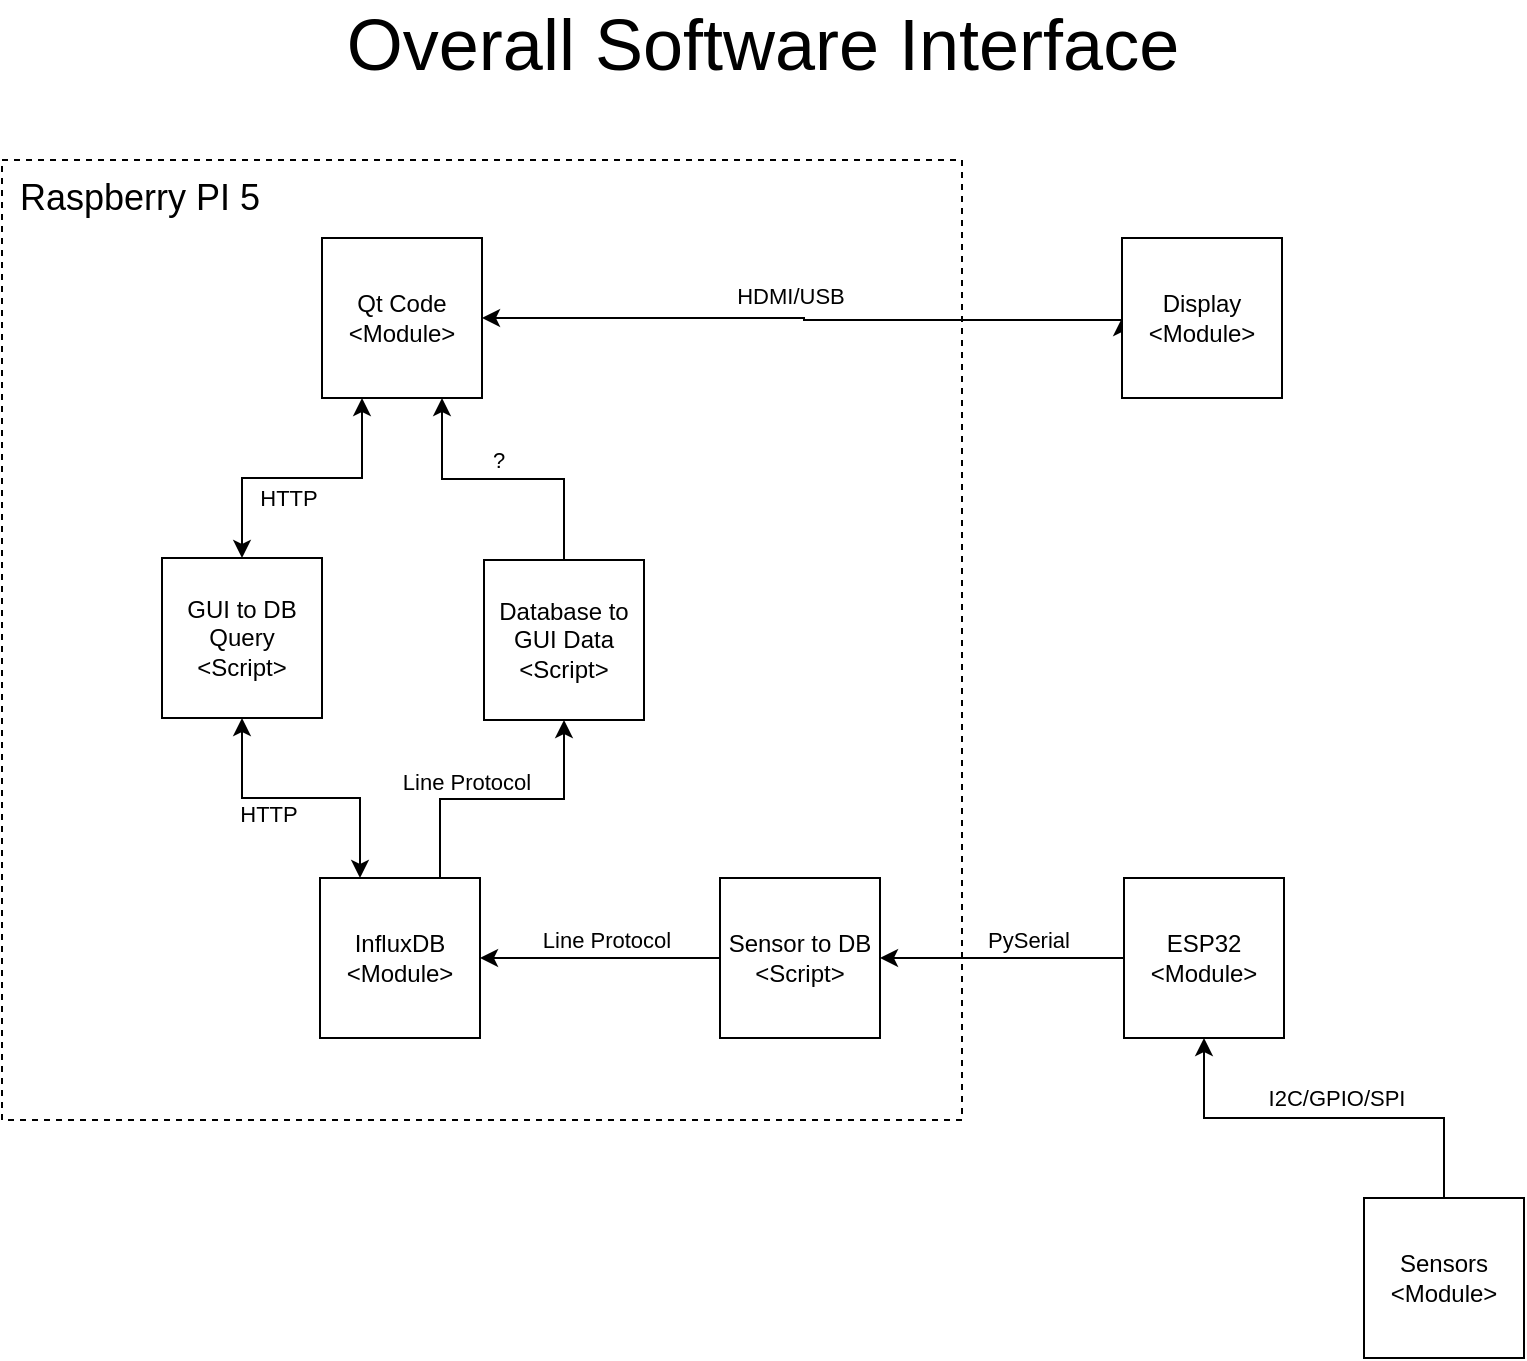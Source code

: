 <mxfile version="26.2.9">
  <diagram name="Page-1" id="HhNXI8WZJUnv4hM9NlqA">
    <mxGraphModel dx="1467" dy="644" grid="1" gridSize="10" guides="1" tooltips="1" connect="1" arrows="1" fold="1" page="1" pageScale="1" pageWidth="827" pageHeight="1169" math="0" shadow="0">
      <root>
        <mxCell id="0" />
        <mxCell id="1" parent="0" />
        <mxCell id="tCFHhLoynig8EYh6mOK0-1" value="&lt;font style=&quot;font-size: 36px;&quot;&gt;Overall Software Interface&lt;/font&gt;" style="text;html=1;align=center;verticalAlign=middle;whiteSpace=wrap;rounded=0;" parent="1" vertex="1">
          <mxGeometry x="199" y="7" width="441" height="30" as="geometry" />
        </mxCell>
        <mxCell id="tCFHhLoynig8EYh6mOK0-3" value="" style="whiteSpace=wrap;html=1;aspect=fixed;dashed=1;fillColor=none;" parent="1" vertex="1">
          <mxGeometry x="39" y="80" width="480" height="480" as="geometry" />
        </mxCell>
        <mxCell id="KQubY17tb24o_JSvYcSJ-37" style="edgeStyle=orthogonalEdgeStyle;rounded=0;orthogonalLoop=1;jettySize=auto;html=1;exitX=0.75;exitY=0;exitDx=0;exitDy=0;entryX=0.5;entryY=1;entryDx=0;entryDy=0;" parent="1" source="tCFHhLoynig8EYh6mOK0-4" target="KQubY17tb24o_JSvYcSJ-25" edge="1">
          <mxGeometry relative="1" as="geometry" />
        </mxCell>
        <mxCell id="Lk2kVFszZDgi0h9clUzz-7" value="Line Protocol" style="edgeLabel;html=1;align=center;verticalAlign=middle;resizable=0;points=[];" parent="KQubY17tb24o_JSvYcSJ-37" vertex="1" connectable="0">
          <mxGeometry x="-0.178" y="1" relative="1" as="geometry">
            <mxPoint x="-6" y="-8" as="offset" />
          </mxGeometry>
        </mxCell>
        <mxCell id="tCFHhLoynig8EYh6mOK0-4" value="InfluxDB&lt;br&gt;&amp;lt;Module&amp;gt;" style="whiteSpace=wrap;html=1;aspect=fixed;" parent="1" vertex="1">
          <mxGeometry x="198" y="439" width="80" height="80" as="geometry" />
        </mxCell>
        <mxCell id="KQubY17tb24o_JSvYcSJ-13" style="edgeStyle=orthogonalEdgeStyle;rounded=0;orthogonalLoop=1;jettySize=auto;html=1;exitX=1;exitY=0.5;exitDx=0;exitDy=0;entryX=0;entryY=0.5;entryDx=0;entryDy=0;startArrow=classic;startFill=1;" parent="1" source="tCFHhLoynig8EYh6mOK0-5" target="KQubY17tb24o_JSvYcSJ-10" edge="1">
          <mxGeometry relative="1" as="geometry">
            <Array as="points">
              <mxPoint x="440" y="160" />
              <mxPoint x="599" y="160" />
            </Array>
          </mxGeometry>
        </mxCell>
        <mxCell id="cwW55VT3t5SB2WEBMHX0-1" value="HDMI/USB" style="edgeLabel;html=1;align=center;verticalAlign=middle;resizable=0;points=[];" vertex="1" connectable="0" parent="KQubY17tb24o_JSvYcSJ-13">
          <mxGeometry x="-0.046" y="-2" relative="1" as="geometry">
            <mxPoint y="-13" as="offset" />
          </mxGeometry>
        </mxCell>
        <mxCell id="KQubY17tb24o_JSvYcSJ-39" style="edgeStyle=orthogonalEdgeStyle;rounded=0;orthogonalLoop=1;jettySize=auto;html=1;exitX=0.25;exitY=1;exitDx=0;exitDy=0;startArrow=classic;startFill=1;" parent="1" source="tCFHhLoynig8EYh6mOK0-5" target="KQubY17tb24o_JSvYcSJ-33" edge="1">
          <mxGeometry relative="1" as="geometry" />
        </mxCell>
        <mxCell id="3WhupO3LqhPyWRwJNvzr-1" value="HTTP" style="edgeLabel;html=1;align=center;verticalAlign=middle;resizable=0;points=[];" parent="KQubY17tb24o_JSvYcSJ-39" vertex="1" connectable="0">
          <mxGeometry x="0.118" y="-1" relative="1" as="geometry">
            <mxPoint x="1" y="11" as="offset" />
          </mxGeometry>
        </mxCell>
        <mxCell id="tCFHhLoynig8EYh6mOK0-5" value="Qt Code&lt;br&gt;&amp;lt;Module&amp;gt;" style="whiteSpace=wrap;html=1;aspect=fixed;" parent="1" vertex="1">
          <mxGeometry x="199" y="119" width="80" height="80" as="geometry" />
        </mxCell>
        <mxCell id="KQubY17tb24o_JSvYcSJ-1" value="&lt;font style=&quot;font-size: 18px;&quot;&gt;Raspberry PI 5&lt;/font&gt;" style="text;html=1;align=center;verticalAlign=middle;whiteSpace=wrap;rounded=0;" parent="1" vertex="1">
          <mxGeometry x="38" y="72" width="140" height="54" as="geometry" />
        </mxCell>
        <mxCell id="KQubY17tb24o_JSvYcSJ-3" value="ESP32&lt;br&gt;&amp;lt;Module&amp;gt;" style="whiteSpace=wrap;html=1;aspect=fixed;" parent="1" vertex="1">
          <mxGeometry x="600" y="439" width="80" height="80" as="geometry" />
        </mxCell>
        <mxCell id="KQubY17tb24o_JSvYcSJ-9" style="edgeStyle=orthogonalEdgeStyle;rounded=0;orthogonalLoop=1;jettySize=auto;html=1;exitX=0.5;exitY=0;exitDx=0;exitDy=0;entryX=0.5;entryY=1;entryDx=0;entryDy=0;" parent="1" source="KQubY17tb24o_JSvYcSJ-4" target="KQubY17tb24o_JSvYcSJ-3" edge="1">
          <mxGeometry relative="1" as="geometry" />
        </mxCell>
        <mxCell id="Lk2kVFszZDgi0h9clUzz-4" value="I2C/GPIO/SPI" style="edgeLabel;html=1;align=center;verticalAlign=middle;resizable=0;points=[];" parent="KQubY17tb24o_JSvYcSJ-9" vertex="1" connectable="0">
          <mxGeometry x="-0.056" y="3" relative="1" as="geometry">
            <mxPoint y="-13" as="offset" />
          </mxGeometry>
        </mxCell>
        <mxCell id="KQubY17tb24o_JSvYcSJ-4" value="Sensors&lt;br&gt;&amp;lt;Module&amp;gt;" style="whiteSpace=wrap;html=1;aspect=fixed;" parent="1" vertex="1">
          <mxGeometry x="720" y="599" width="80" height="80" as="geometry" />
        </mxCell>
        <mxCell id="KQubY17tb24o_JSvYcSJ-10" value="Display&lt;br&gt;&amp;lt;Module&amp;gt;" style="whiteSpace=wrap;html=1;aspect=fixed;" parent="1" vertex="1">
          <mxGeometry x="599" y="119" width="80" height="80" as="geometry" />
        </mxCell>
        <mxCell id="KQubY17tb24o_JSvYcSJ-17" style="edgeStyle=orthogonalEdgeStyle;rounded=0;orthogonalLoop=1;jettySize=auto;html=1;exitX=0;exitY=0.5;exitDx=0;exitDy=0;entryX=1;entryY=0.5;entryDx=0;entryDy=0;" parent="1" source="KQubY17tb24o_JSvYcSJ-3" target="KQubY17tb24o_JSvYcSJ-16" edge="1">
          <mxGeometry relative="1" as="geometry">
            <Array as="points" />
          </mxGeometry>
        </mxCell>
        <mxCell id="KQubY17tb24o_JSvYcSJ-44" value="PySerial" style="edgeLabel;html=1;align=center;verticalAlign=middle;resizable=0;points=[];" parent="KQubY17tb24o_JSvYcSJ-17" vertex="1" connectable="0">
          <mxGeometry x="-0.138" y="1" relative="1" as="geometry">
            <mxPoint x="4" y="-10" as="offset" />
          </mxGeometry>
        </mxCell>
        <mxCell id="Lk2kVFszZDgi0h9clUzz-2" style="edgeStyle=orthogonalEdgeStyle;rounded=0;orthogonalLoop=1;jettySize=auto;html=1;exitX=0;exitY=0.5;exitDx=0;exitDy=0;entryX=1;entryY=0.5;entryDx=0;entryDy=0;" parent="1" source="KQubY17tb24o_JSvYcSJ-16" target="tCFHhLoynig8EYh6mOK0-4" edge="1">
          <mxGeometry relative="1" as="geometry" />
        </mxCell>
        <mxCell id="Lk2kVFszZDgi0h9clUzz-3" value="Line Protocol" style="edgeLabel;html=1;align=center;verticalAlign=middle;resizable=0;points=[];" parent="Lk2kVFszZDgi0h9clUzz-2" vertex="1" connectable="0">
          <mxGeometry x="0.264" y="-1" relative="1" as="geometry">
            <mxPoint x="19" y="-8" as="offset" />
          </mxGeometry>
        </mxCell>
        <mxCell id="KQubY17tb24o_JSvYcSJ-16" value="Sensor to DB&lt;br&gt;&amp;lt;Script&amp;gt;" style="whiteSpace=wrap;html=1;aspect=fixed;" parent="1" vertex="1">
          <mxGeometry x="398" y="439" width="80" height="80" as="geometry" />
        </mxCell>
        <mxCell id="KQubY17tb24o_JSvYcSJ-38" style="edgeStyle=orthogonalEdgeStyle;rounded=0;orthogonalLoop=1;jettySize=auto;html=1;exitX=0.5;exitY=0;exitDx=0;exitDy=0;entryX=0.75;entryY=1;entryDx=0;entryDy=0;" parent="1" source="KQubY17tb24o_JSvYcSJ-25" target="tCFHhLoynig8EYh6mOK0-5" edge="1">
          <mxGeometry relative="1" as="geometry" />
        </mxCell>
        <mxCell id="3WhupO3LqhPyWRwJNvzr-2" value="?" style="edgeLabel;html=1;align=center;verticalAlign=middle;resizable=0;points=[];" parent="KQubY17tb24o_JSvYcSJ-38" vertex="1" connectable="0">
          <mxGeometry x="0.044" y="2" relative="1" as="geometry">
            <mxPoint y="-12" as="offset" />
          </mxGeometry>
        </mxCell>
        <mxCell id="KQubY17tb24o_JSvYcSJ-25" value="Database to GUI Data&lt;div&gt;&amp;lt;Script&amp;gt;&lt;/div&gt;" style="whiteSpace=wrap;html=1;aspect=fixed;" parent="1" vertex="1">
          <mxGeometry x="280" y="280" width="80" height="80" as="geometry" />
        </mxCell>
        <mxCell id="KQubY17tb24o_JSvYcSJ-40" style="edgeStyle=orthogonalEdgeStyle;rounded=0;orthogonalLoop=1;jettySize=auto;html=1;exitX=0.5;exitY=1;exitDx=0;exitDy=0;entryX=0.25;entryY=0;entryDx=0;entryDy=0;startArrow=classic;startFill=1;" parent="1" source="KQubY17tb24o_JSvYcSJ-33" target="tCFHhLoynig8EYh6mOK0-4" edge="1">
          <mxGeometry relative="1" as="geometry" />
        </mxCell>
        <mxCell id="Lk2kVFszZDgi0h9clUzz-6" value="HTTP" style="edgeLabel;html=1;align=center;verticalAlign=middle;resizable=0;points=[];" parent="KQubY17tb24o_JSvYcSJ-40" vertex="1" connectable="0">
          <mxGeometry x="0.031" y="-1" relative="1" as="geometry">
            <mxPoint x="-19" y="7" as="offset" />
          </mxGeometry>
        </mxCell>
        <mxCell id="KQubY17tb24o_JSvYcSJ-33" value="GUI to DB Query&lt;br&gt;&amp;lt;Script&amp;gt;" style="whiteSpace=wrap;html=1;aspect=fixed;" parent="1" vertex="1">
          <mxGeometry x="119" y="279" width="80" height="80" as="geometry" />
        </mxCell>
      </root>
    </mxGraphModel>
  </diagram>
</mxfile>
